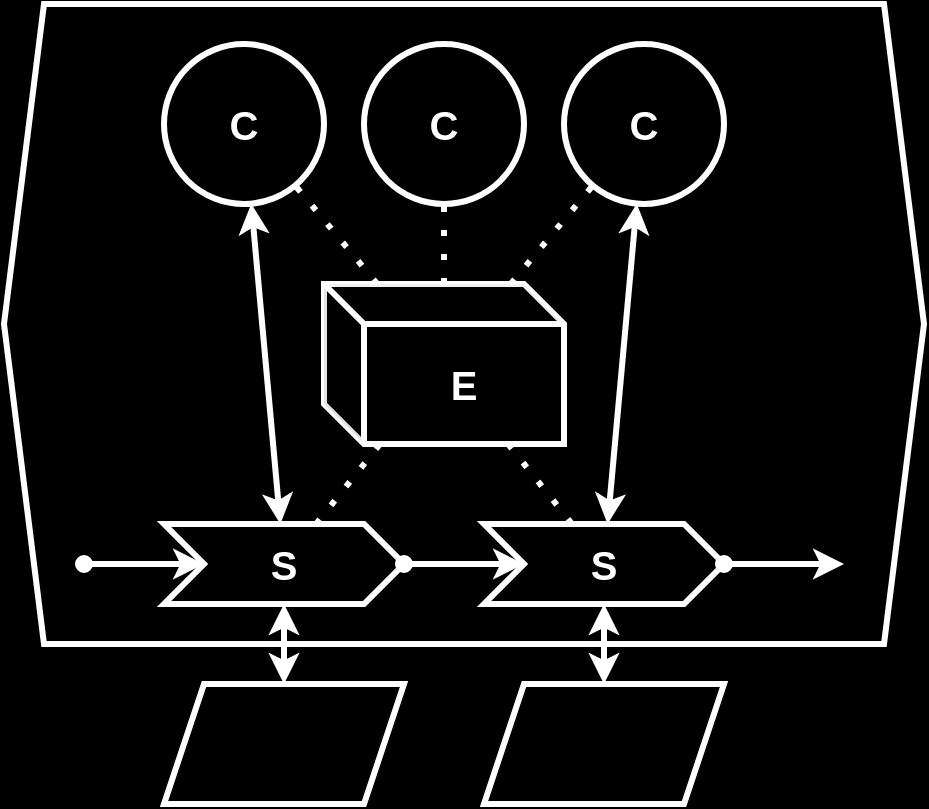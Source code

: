 <mxfile version="14.1.8" type="device"><diagram id="Ao98PnDD-Ia_M9nxITo_" name="Page-1"><mxGraphModel dx="1086" dy="806" grid="1" gridSize="10" guides="1" tooltips="1" connect="1" arrows="1" fold="1" page="1" pageScale="1" pageWidth="827" pageHeight="1169" background="#000000" math="0" shadow="0"><root><mxCell id="0"/><mxCell id="1" parent="0"/><mxCell id="6ycJskT6Y01TXxkR4yyK-22" value="" style="shape=hexagon;perimeter=hexagonPerimeter2;whiteSpace=wrap;html=1;fixedSize=1;fontSize=20;strokeColor=#FFFFFF;fillColor=none;fontColor=#FFFFFF;strokeWidth=3;" vertex="1" parent="1"><mxGeometry x="240" y="140" width="460" height="320" as="geometry"/></mxCell><mxCell id="6ycJskT6Y01TXxkR4yyK-1" value="S" style="shape=step;perimeter=stepPerimeter;whiteSpace=wrap;html=1;fixedSize=1;fontStyle=1;fontSize=20;strokeColor=#FFFFFF;fillColor=none;fontColor=#FFFFFF;strokeWidth=3;" vertex="1" parent="1"><mxGeometry x="320" y="400" width="120" height="40" as="geometry"/></mxCell><mxCell id="6ycJskT6Y01TXxkR4yyK-2" value="S" style="shape=step;perimeter=stepPerimeter;whiteSpace=wrap;html=1;fixedSize=1;fontStyle=1;fontSize=20;strokeColor=#FFFFFF;fillColor=none;fontColor=#FFFFFF;strokeWidth=3;" vertex="1" parent="1"><mxGeometry x="480" y="400" width="120" height="40" as="geometry"/></mxCell><mxCell id="6ycJskT6Y01TXxkR4yyK-3" value="E" style="shape=cube;whiteSpace=wrap;html=1;boundedLbl=1;backgroundOutline=1;darkOpacity=0.05;darkOpacity2=0.1;fontSize=20;fontStyle=1;strokeColor=#FFFFFF;fillColor=none;fontColor=#FFFFFF;strokeWidth=3;" vertex="1" parent="1"><mxGeometry x="400" y="280" width="120" height="80" as="geometry"/></mxCell><mxCell id="6ycJskT6Y01TXxkR4yyK-4" value="C" style="ellipse;whiteSpace=wrap;html=1;aspect=fixed;fontSize=20;fontStyle=1;strokeColor=#FFFFFF;fillColor=none;fontColor=#FFFFFF;strokeWidth=3;" vertex="1" parent="1"><mxGeometry x="320" y="160" width="80" height="80" as="geometry"/></mxCell><mxCell id="6ycJskT6Y01TXxkR4yyK-5" value="C" style="ellipse;whiteSpace=wrap;html=1;aspect=fixed;fontSize=20;fontStyle=1;strokeColor=#FFFFFF;fillColor=none;fontColor=#FFFFFF;strokeWidth=3;" vertex="1" parent="1"><mxGeometry x="420" y="160" width="80" height="80" as="geometry"/></mxCell><mxCell id="6ycJskT6Y01TXxkR4yyK-6" value="C" style="ellipse;whiteSpace=wrap;html=1;aspect=fixed;fontSize=20;fontStyle=1;strokeColor=#FFFFFF;fillColor=none;fontColor=#FFFFFF;strokeWidth=3;" vertex="1" parent="1"><mxGeometry x="520" y="160" width="80" height="80" as="geometry"/></mxCell><mxCell id="6ycJskT6Y01TXxkR4yyK-7" value="" style="endArrow=none;dashed=1;html=1;dashPattern=1 3;strokeWidth=3;fontSize=20;strokeColor=#FFFFFF;fontColor=#FFFFFF;" edge="1" parent="1" source="6ycJskT6Y01TXxkR4yyK-1" target="6ycJskT6Y01TXxkR4yyK-3"><mxGeometry width="50" height="50" relative="1" as="geometry"><mxPoint x="470" y="420" as="sourcePoint"/><mxPoint x="520" y="370" as="targetPoint"/></mxGeometry></mxCell><mxCell id="6ycJskT6Y01TXxkR4yyK-8" value="" style="endArrow=none;dashed=1;html=1;dashPattern=1 3;strokeWidth=3;fontSize=20;strokeColor=#FFFFFF;fontColor=#FFFFFF;" edge="1" parent="1" source="6ycJskT6Y01TXxkR4yyK-3" target="6ycJskT6Y01TXxkR4yyK-5"><mxGeometry width="50" height="50" relative="1" as="geometry"><mxPoint x="406" y="410" as="sourcePoint"/><mxPoint x="438" y="370" as="targetPoint"/></mxGeometry></mxCell><mxCell id="6ycJskT6Y01TXxkR4yyK-9" value="" style="endArrow=none;dashed=1;html=1;dashPattern=1 3;strokeWidth=3;fontSize=20;strokeColor=#FFFFFF;fontColor=#FFFFFF;" edge="1" parent="1" source="6ycJskT6Y01TXxkR4yyK-3" target="6ycJskT6Y01TXxkR4yyK-6"><mxGeometry width="50" height="50" relative="1" as="geometry"><mxPoint x="470" y="290" as="sourcePoint"/><mxPoint x="470" y="250" as="targetPoint"/></mxGeometry></mxCell><mxCell id="6ycJskT6Y01TXxkR4yyK-10" value="" style="endArrow=none;dashed=1;html=1;dashPattern=1 3;strokeWidth=3;fontSize=20;strokeColor=#FFFFFF;fontColor=#FFFFFF;" edge="1" parent="1" source="6ycJskT6Y01TXxkR4yyK-3" target="6ycJskT6Y01TXxkR4yyK-4"><mxGeometry width="50" height="50" relative="1" as="geometry"><mxPoint x="503.333" y="290" as="sourcePoint"/><mxPoint x="544.393" y="240.729" as="targetPoint"/></mxGeometry></mxCell><mxCell id="6ycJskT6Y01TXxkR4yyK-11" value="" style="endArrow=classic;startArrow=classic;html=1;fontSize=20;strokeColor=#FFFFFF;fontColor=#FFFFFF;strokeWidth=3;" edge="1" parent="1" source="6ycJskT6Y01TXxkR4yyK-1" target="6ycJskT6Y01TXxkR4yyK-4"><mxGeometry width="50" height="50" relative="1" as="geometry"><mxPoint x="470" y="420" as="sourcePoint"/><mxPoint x="520" y="370" as="targetPoint"/></mxGeometry></mxCell><mxCell id="6ycJskT6Y01TXxkR4yyK-12" value="" style="endArrow=classic;startArrow=classic;html=1;fontSize=20;strokeColor=#FFFFFF;fontColor=#FFFFFF;strokeWidth=3;" edge="1" parent="1" source="6ycJskT6Y01TXxkR4yyK-2" target="6ycJskT6Y01TXxkR4yyK-6"><mxGeometry width="50" height="50" relative="1" as="geometry"><mxPoint x="388.182" y="410" as="sourcePoint"/><mxPoint x="373.621" y="249.836" as="targetPoint"/></mxGeometry></mxCell><mxCell id="6ycJskT6Y01TXxkR4yyK-13" value="" style="endArrow=classic;html=1;fontSize=20;startArrow=oval;startFill=1;strokeColor=#FFFFFF;fontColor=#FFFFFF;strokeWidth=3;" edge="1" parent="1" target="6ycJskT6Y01TXxkR4yyK-1"><mxGeometry width="50" height="50" relative="1" as="geometry"><mxPoint x="280" y="420" as="sourcePoint"/><mxPoint x="520" y="370" as="targetPoint"/></mxGeometry></mxCell><mxCell id="6ycJskT6Y01TXxkR4yyK-14" value="" style="endArrow=classic;html=1;fontSize=20;startArrow=oval;startFill=1;strokeColor=#FFFFFF;fontColor=#FFFFFF;strokeWidth=3;" edge="1" parent="1" source="6ycJskT6Y01TXxkR4yyK-1" target="6ycJskT6Y01TXxkR4yyK-2"><mxGeometry width="50" height="50" relative="1" as="geometry"><mxPoint x="290" y="430" as="sourcePoint"/><mxPoint x="350" y="430" as="targetPoint"/></mxGeometry></mxCell><mxCell id="6ycJskT6Y01TXxkR4yyK-15" value="" style="endArrow=classic;html=1;fontSize=20;startArrow=oval;startFill=1;strokeColor=#FFFFFF;fontColor=#FFFFFF;strokeWidth=3;" edge="1" parent="1" source="6ycJskT6Y01TXxkR4yyK-2"><mxGeometry width="50" height="50" relative="1" as="geometry"><mxPoint x="450" y="430" as="sourcePoint"/><mxPoint x="660" y="420" as="targetPoint"/></mxGeometry></mxCell><mxCell id="6ycJskT6Y01TXxkR4yyK-16" value="" style="endArrow=none;dashed=1;html=1;dashPattern=1 3;strokeWidth=3;fontSize=20;strokeColor=#FFFFFF;fontColor=#FFFFFF;" edge="1" parent="1" source="6ycJskT6Y01TXxkR4yyK-3" target="6ycJskT6Y01TXxkR4yyK-2"><mxGeometry width="50" height="50" relative="1" as="geometry"><mxPoint x="503.333" y="290" as="sourcePoint"/><mxPoint x="544.393" y="240.729" as="targetPoint"/></mxGeometry></mxCell><mxCell id="6ycJskT6Y01TXxkR4yyK-19" value="" style="endArrow=classic;startArrow=classic;html=1;fontSize=20;strokeColor=#FFFFFF;fontColor=#FFFFFF;strokeWidth=3;" edge="1" parent="1" target="6ycJskT6Y01TXxkR4yyK-1"><mxGeometry width="50" height="50" relative="1" as="geometry"><mxPoint x="380" y="480" as="sourcePoint"/><mxPoint x="520" y="370" as="targetPoint"/></mxGeometry></mxCell><mxCell id="6ycJskT6Y01TXxkR4yyK-20" value="" style="endArrow=classic;startArrow=classic;html=1;fontSize=20;strokeColor=#FFFFFF;fontColor=#FFFFFF;strokeWidth=3;" edge="1" parent="1" target="6ycJskT6Y01TXxkR4yyK-2"><mxGeometry width="50" height="50" relative="1" as="geometry"><mxPoint x="540" y="480" as="sourcePoint"/><mxPoint x="390" y="450" as="targetPoint"/></mxGeometry></mxCell><mxCell id="6ycJskT6Y01TXxkR4yyK-23" value="" style="shape=parallelogram;perimeter=parallelogramPerimeter;whiteSpace=wrap;html=1;fixedSize=1;fontSize=20;strokeColor=#FFFFFF;fillColor=none;fontColor=#FFFFFF;strokeWidth=3;" vertex="1" parent="1"><mxGeometry x="320" y="480" width="120" height="60" as="geometry"/></mxCell><mxCell id="6ycJskT6Y01TXxkR4yyK-24" value="" style="shape=parallelogram;perimeter=parallelogramPerimeter;whiteSpace=wrap;html=1;fixedSize=1;fontSize=20;strokeColor=#FFFFFF;fillColor=none;fontColor=#FFFFFF;strokeWidth=3;" vertex="1" parent="1"><mxGeometry x="480" y="480" width="120" height="60" as="geometry"/></mxCell></root></mxGraphModel></diagram></mxfile>